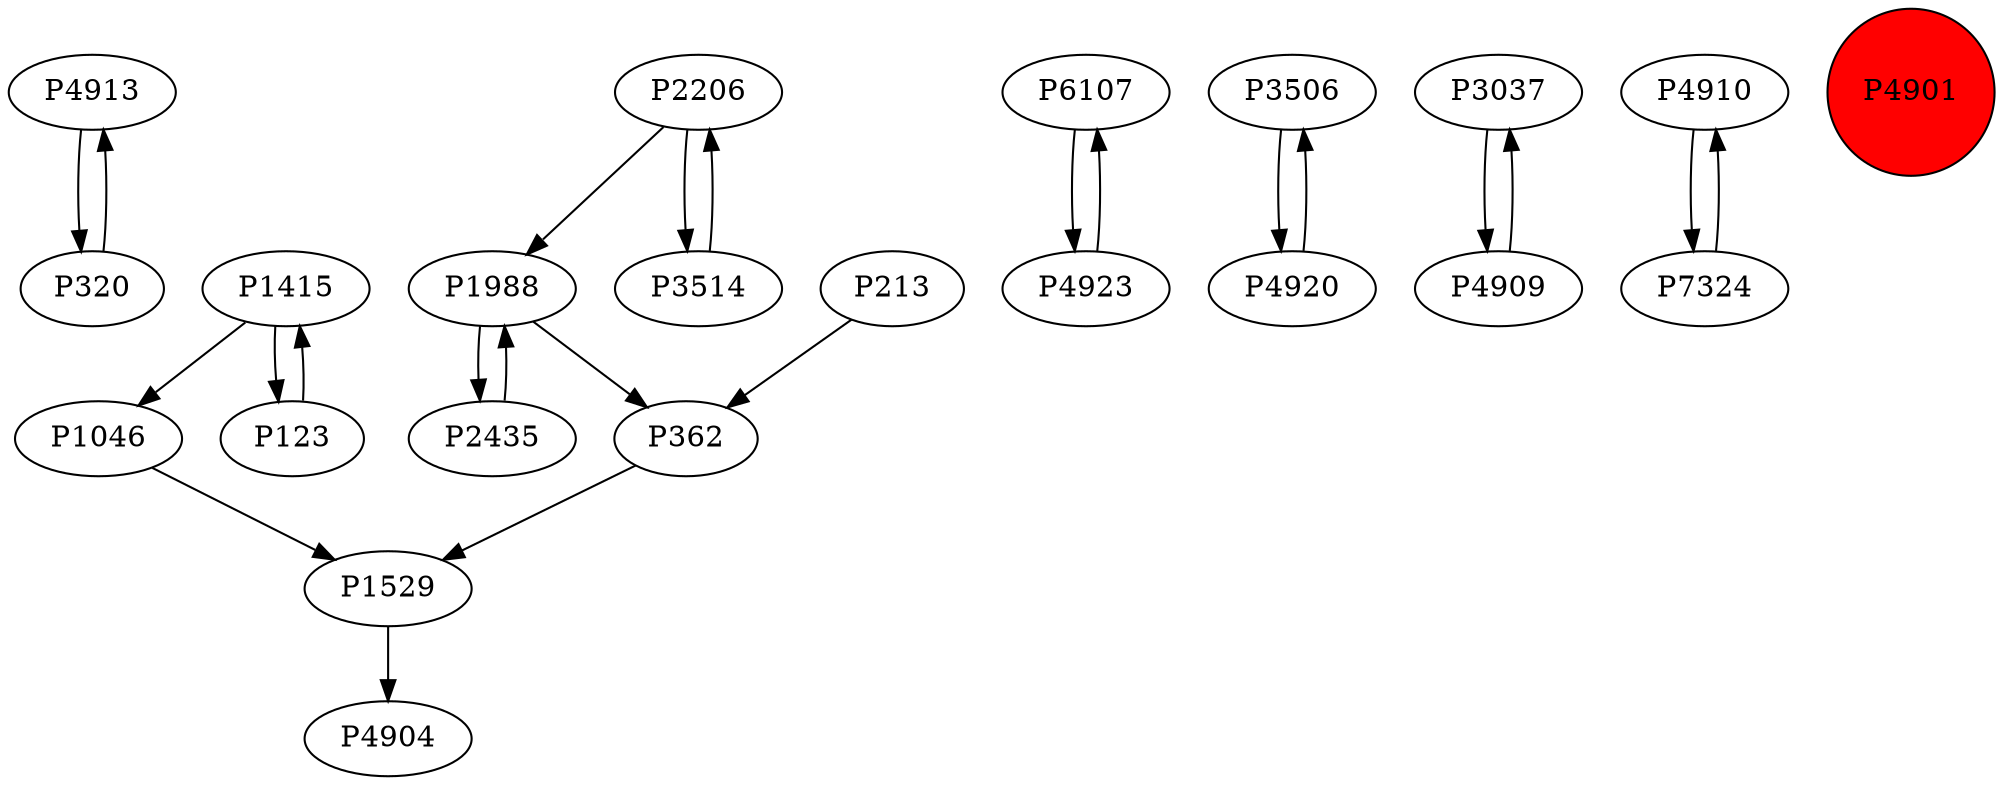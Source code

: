 digraph {
	P4913 -> P320
	P1415 -> P1046
	P1415 -> P123
	P1529 -> P4904
	P1988 -> P2435
	P6107 -> P4923
	P3506 -> P4920
	P362 -> P1529
	P3037 -> P4909
	P4920 -> P3506
	P213 -> P362
	P1046 -> P1529
	P1988 -> P362
	P2206 -> P1988
	P2206 -> P3514
	P4910 -> P7324
	P4923 -> P6107
	P123 -> P1415
	P7324 -> P4910
	P2435 -> P1988
	P3514 -> P2206
	P4909 -> P3037
	P320 -> P4913
	P4901 [shape=circle]
	P4901 [style=filled]
	P4901 [fillcolor=red]
}